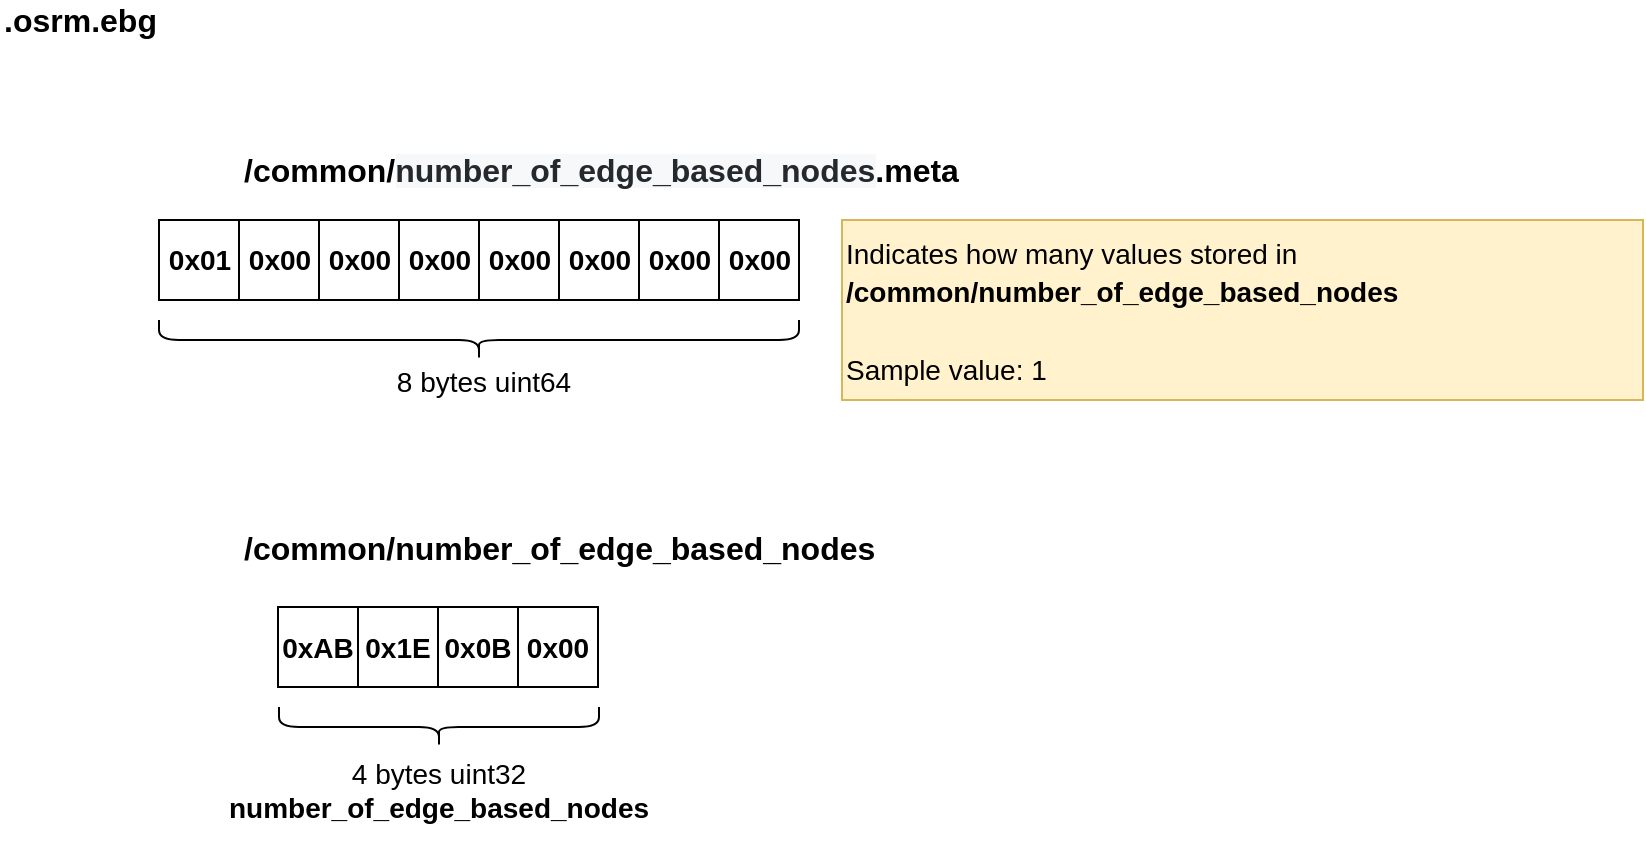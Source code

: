 <mxfile version="13.8.8" type="github"><diagram id="peSgpNI3BcgGdvSU9K40" name="Page-1"><mxGraphModel dx="1987" dy="1194" grid="1" gridSize="10" guides="1" tooltips="1" connect="1" arrows="1" fold="1" page="1" pageScale="1" pageWidth="1169" pageHeight="827" math="0" shadow="0"><root><mxCell id="0"/><mxCell id="1" parent="0"/><mxCell id="VliR9g0e-GEGa0XOMWeD-1" value="0x01" style="rounded=0;whiteSpace=wrap;html=1;fontStyle=1;fontSize=14;" parent="1" vertex="1"><mxGeometry x="118.5" y="120" width="40" height="40" as="geometry"/></mxCell><mxCell id="VliR9g0e-GEGa0XOMWeD-2" value="0x00" style="rounded=0;whiteSpace=wrap;html=1;fontStyle=1;fontSize=14;" parent="1" vertex="1"><mxGeometry x="158.5" y="120" width="40" height="40" as="geometry"/></mxCell><mxCell id="VliR9g0e-GEGa0XOMWeD-3" value="0x00" style="rounded=0;whiteSpace=wrap;html=1;fontStyle=1;fontSize=14;" parent="1" vertex="1"><mxGeometry x="198.5" y="120" width="40" height="40" as="geometry"/></mxCell><mxCell id="VliR9g0e-GEGa0XOMWeD-4" value="0x00" style="rounded=0;whiteSpace=wrap;html=1;fontStyle=1;fontSize=14;" parent="1" vertex="1"><mxGeometry x="238.5" y="120" width="40" height="40" as="geometry"/></mxCell><mxCell id="VliR9g0e-GEGa0XOMWeD-5" value="0x00" style="rounded=0;whiteSpace=wrap;html=1;fontStyle=1;fontSize=14;" parent="1" vertex="1"><mxGeometry x="278.5" y="120" width="40" height="40" as="geometry"/></mxCell><mxCell id="VliR9g0e-GEGa0XOMWeD-6" value="0x00" style="rounded=0;whiteSpace=wrap;html=1;fontStyle=1;fontSize=14;" parent="1" vertex="1"><mxGeometry x="318.5" y="120" width="40" height="40" as="geometry"/></mxCell><mxCell id="VliR9g0e-GEGa0XOMWeD-7" value="0x00" style="rounded=0;whiteSpace=wrap;html=1;fontStyle=1;fontSize=14;" parent="1" vertex="1"><mxGeometry x="358.5" y="120" width="40" height="40" as="geometry"/></mxCell><mxCell id="VliR9g0e-GEGa0XOMWeD-8" value="0x00" style="rounded=0;whiteSpace=wrap;html=1;fontStyle=1;fontSize=14;" parent="1" vertex="1"><mxGeometry x="398.5" y="120" width="40" height="40" as="geometry"/></mxCell><mxCell id="VliR9g0e-GEGa0XOMWeD-28" value="" style="shape=curlyBracket;whiteSpace=wrap;html=1;rounded=1;fontSize=14;rotation=-90;" parent="1" vertex="1"><mxGeometry x="268.5" y="20" width="20" height="320" as="geometry"/></mxCell><mxCell id="VliR9g0e-GEGa0XOMWeD-29" value="8 bytes uint64" style="text;html=1;strokeColor=none;fillColor=none;align=center;verticalAlign=middle;whiteSpace=wrap;rounded=0;fontSize=14;" parent="1" vertex="1"><mxGeometry x="198.5" y="191" width="164" height="20" as="geometry"/></mxCell><mxCell id="ZOe7THteKk9-Ha0sNbh8-1" value=".osrm.ebg" style="text;html=1;strokeColor=none;fillColor=none;align=left;verticalAlign=middle;whiteSpace=wrap;rounded=0;fontSize=16;fontStyle=1" parent="1" vertex="1"><mxGeometry x="39" y="10" width="245" height="20" as="geometry"/></mxCell><mxCell id="1GXQoTSjyK3YCtDIwdtC-1" value="/common/&lt;span style=&quot;background-color: rgb(246 , 248 , 250) ; color: rgb(36 , 41 , 46)&quot;&gt;&lt;font style=&quot;font-size: 16px&quot;&gt;number_of_edge_based_nodes&lt;/font&gt;&lt;/span&gt;&lt;span&gt;.meta&lt;/span&gt;" style="text;html=1;strokeColor=none;fillColor=none;align=left;verticalAlign=middle;whiteSpace=wrap;rounded=0;fontSize=16;fontStyle=1" parent="1" vertex="1"><mxGeometry x="158.5" y="85" width="245" height="20" as="geometry"/></mxCell><mxCell id="1GXQoTSjyK3YCtDIwdtC-2" value="&lt;font style=&quot;font-size: 14px&quot;&gt;&lt;span style=&quot;font-weight: normal&quot;&gt;Indicates how many &lt;/span&gt;&lt;span style=&quot;font-weight: normal&quot;&gt;values&lt;/span&gt;&lt;i&gt;&amp;nbsp;&lt;/i&gt;&lt;span style=&quot;font-weight: normal&quot;&gt;stored in &lt;br&gt;&lt;/span&gt;/common/number_of_edge_based_nodes&lt;/font&gt;&lt;font&gt;&lt;br&gt;&lt;br&gt;&lt;span style=&quot;font-size: 14px ; font-weight: 400 ; text-align: center&quot;&gt;Sample value: 1&lt;/span&gt;&lt;br&gt;&lt;/font&gt;" style="text;html=1;strokeColor=#d6b656;fillColor=#fff2cc;align=left;verticalAlign=middle;whiteSpace=wrap;rounded=0;fontSize=16;fontStyle=1" parent="1" vertex="1"><mxGeometry x="460" y="120" width="400.5" height="90" as="geometry"/></mxCell><mxCell id="1GXQoTSjyK3YCtDIwdtC-5" value="/common/number_of_edge_based_nodes" style="text;html=1;strokeColor=none;fillColor=none;align=left;verticalAlign=middle;whiteSpace=wrap;rounded=0;fontSize=16;fontStyle=1" parent="1" vertex="1"><mxGeometry x="158.5" y="273.5" width="245" height="20" as="geometry"/></mxCell><mxCell id="1GXQoTSjyK3YCtDIwdtC-6" value="0xAB" style="rounded=0;whiteSpace=wrap;html=1;fontStyle=1;fontSize=14;" parent="1" vertex="1"><mxGeometry x="178" y="313.5" width="40" height="40" as="geometry"/></mxCell><mxCell id="1GXQoTSjyK3YCtDIwdtC-7" value="0x1E" style="rounded=0;whiteSpace=wrap;html=1;fontStyle=1;fontSize=14;" parent="1" vertex="1"><mxGeometry x="218" y="313.5" width="40" height="40" as="geometry"/></mxCell><mxCell id="1GXQoTSjyK3YCtDIwdtC-8" value="0x0B" style="rounded=0;whiteSpace=wrap;html=1;fontStyle=1;fontSize=14;" parent="1" vertex="1"><mxGeometry x="258" y="313.5" width="40" height="40" as="geometry"/></mxCell><mxCell id="1GXQoTSjyK3YCtDIwdtC-9" value="0x00" style="rounded=0;whiteSpace=wrap;html=1;fontStyle=1;fontSize=14;" parent="1" vertex="1"><mxGeometry x="298" y="313.5" width="40" height="40" as="geometry"/></mxCell><mxCell id="1GXQoTSjyK3YCtDIwdtC-14" value="" style="shape=curlyBracket;whiteSpace=wrap;html=1;rounded=1;fontSize=14;rotation=-90;" parent="1" vertex="1"><mxGeometry x="248.5" y="293.5" width="20" height="160" as="geometry"/></mxCell><mxCell id="1GXQoTSjyK3YCtDIwdtC-15" value="4 bytes uint32&lt;br&gt;&lt;b&gt;number_of_edge_based_nodes&lt;/b&gt;&lt;b&gt;&lt;br&gt;&lt;/b&gt;" style="text;html=1;strokeColor=none;fillColor=none;align=center;verticalAlign=middle;whiteSpace=wrap;rounded=0;fontSize=14;" parent="1" vertex="1"><mxGeometry x="158.5" y="377" width="199" height="55" as="geometry"/></mxCell></root></mxGraphModel></diagram></mxfile>